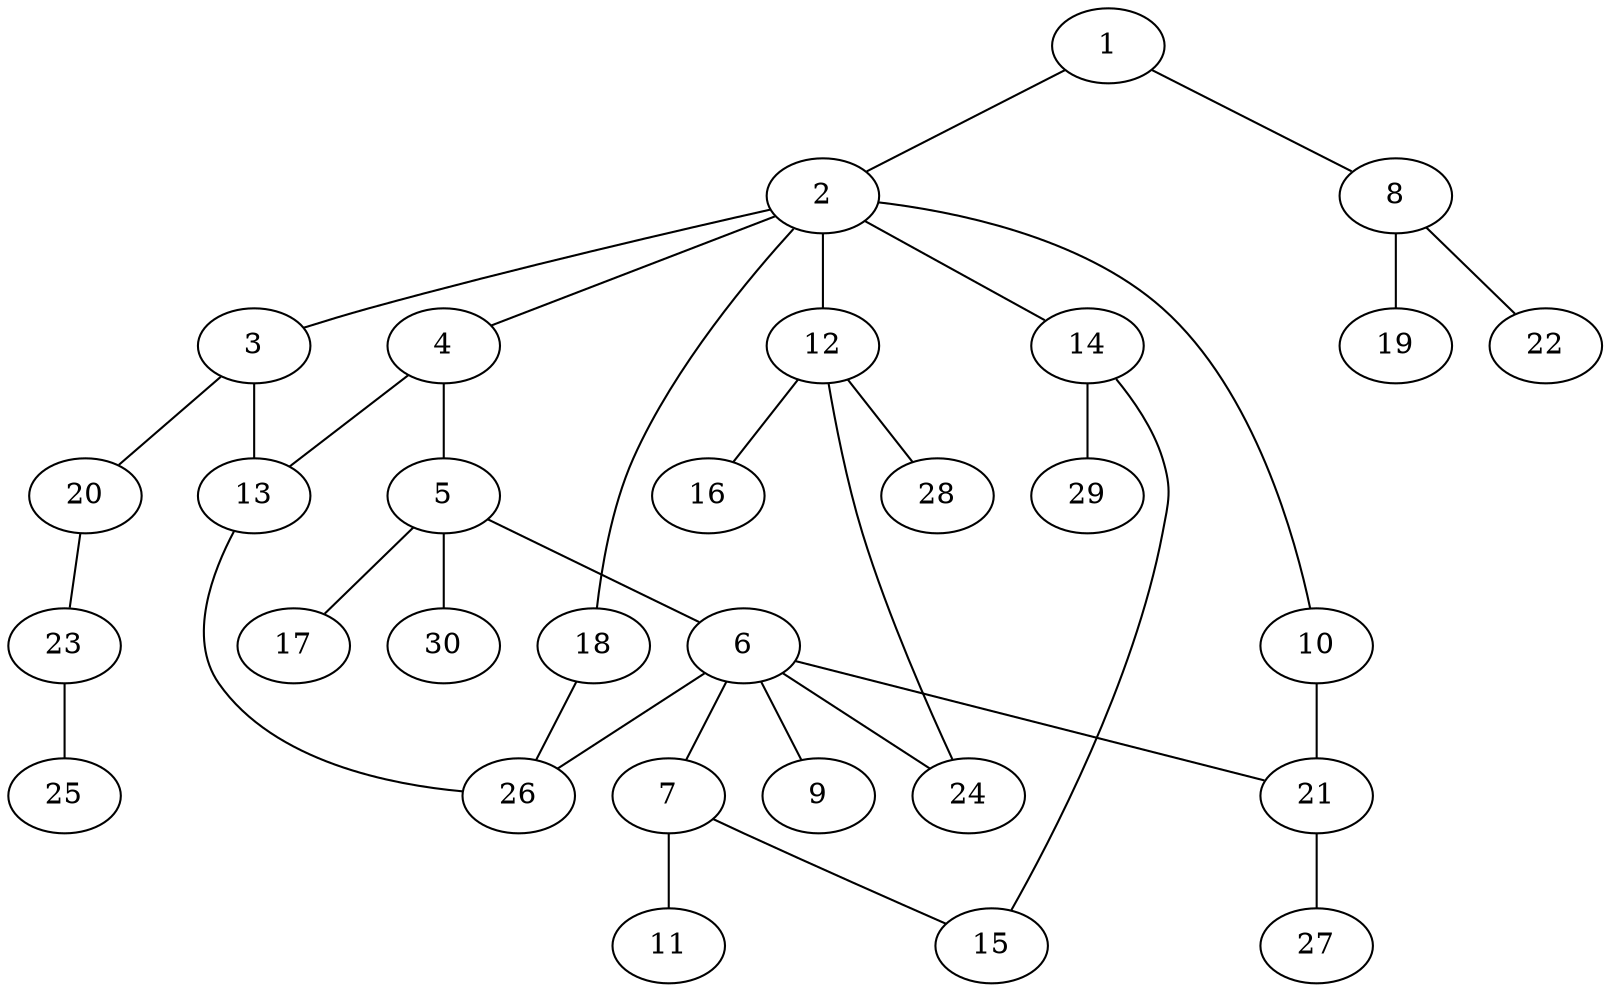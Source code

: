 graph graphname {1--2
1--8
2--3
2--4
2--10
2--12
2--14
2--18
3--13
3--20
4--5
4--13
5--6
5--17
5--30
6--7
6--9
6--21
6--24
6--26
7--11
7--15
8--19
8--22
10--21
12--16
12--24
12--28
13--26
14--15
14--29
18--26
20--23
21--27
23--25
}